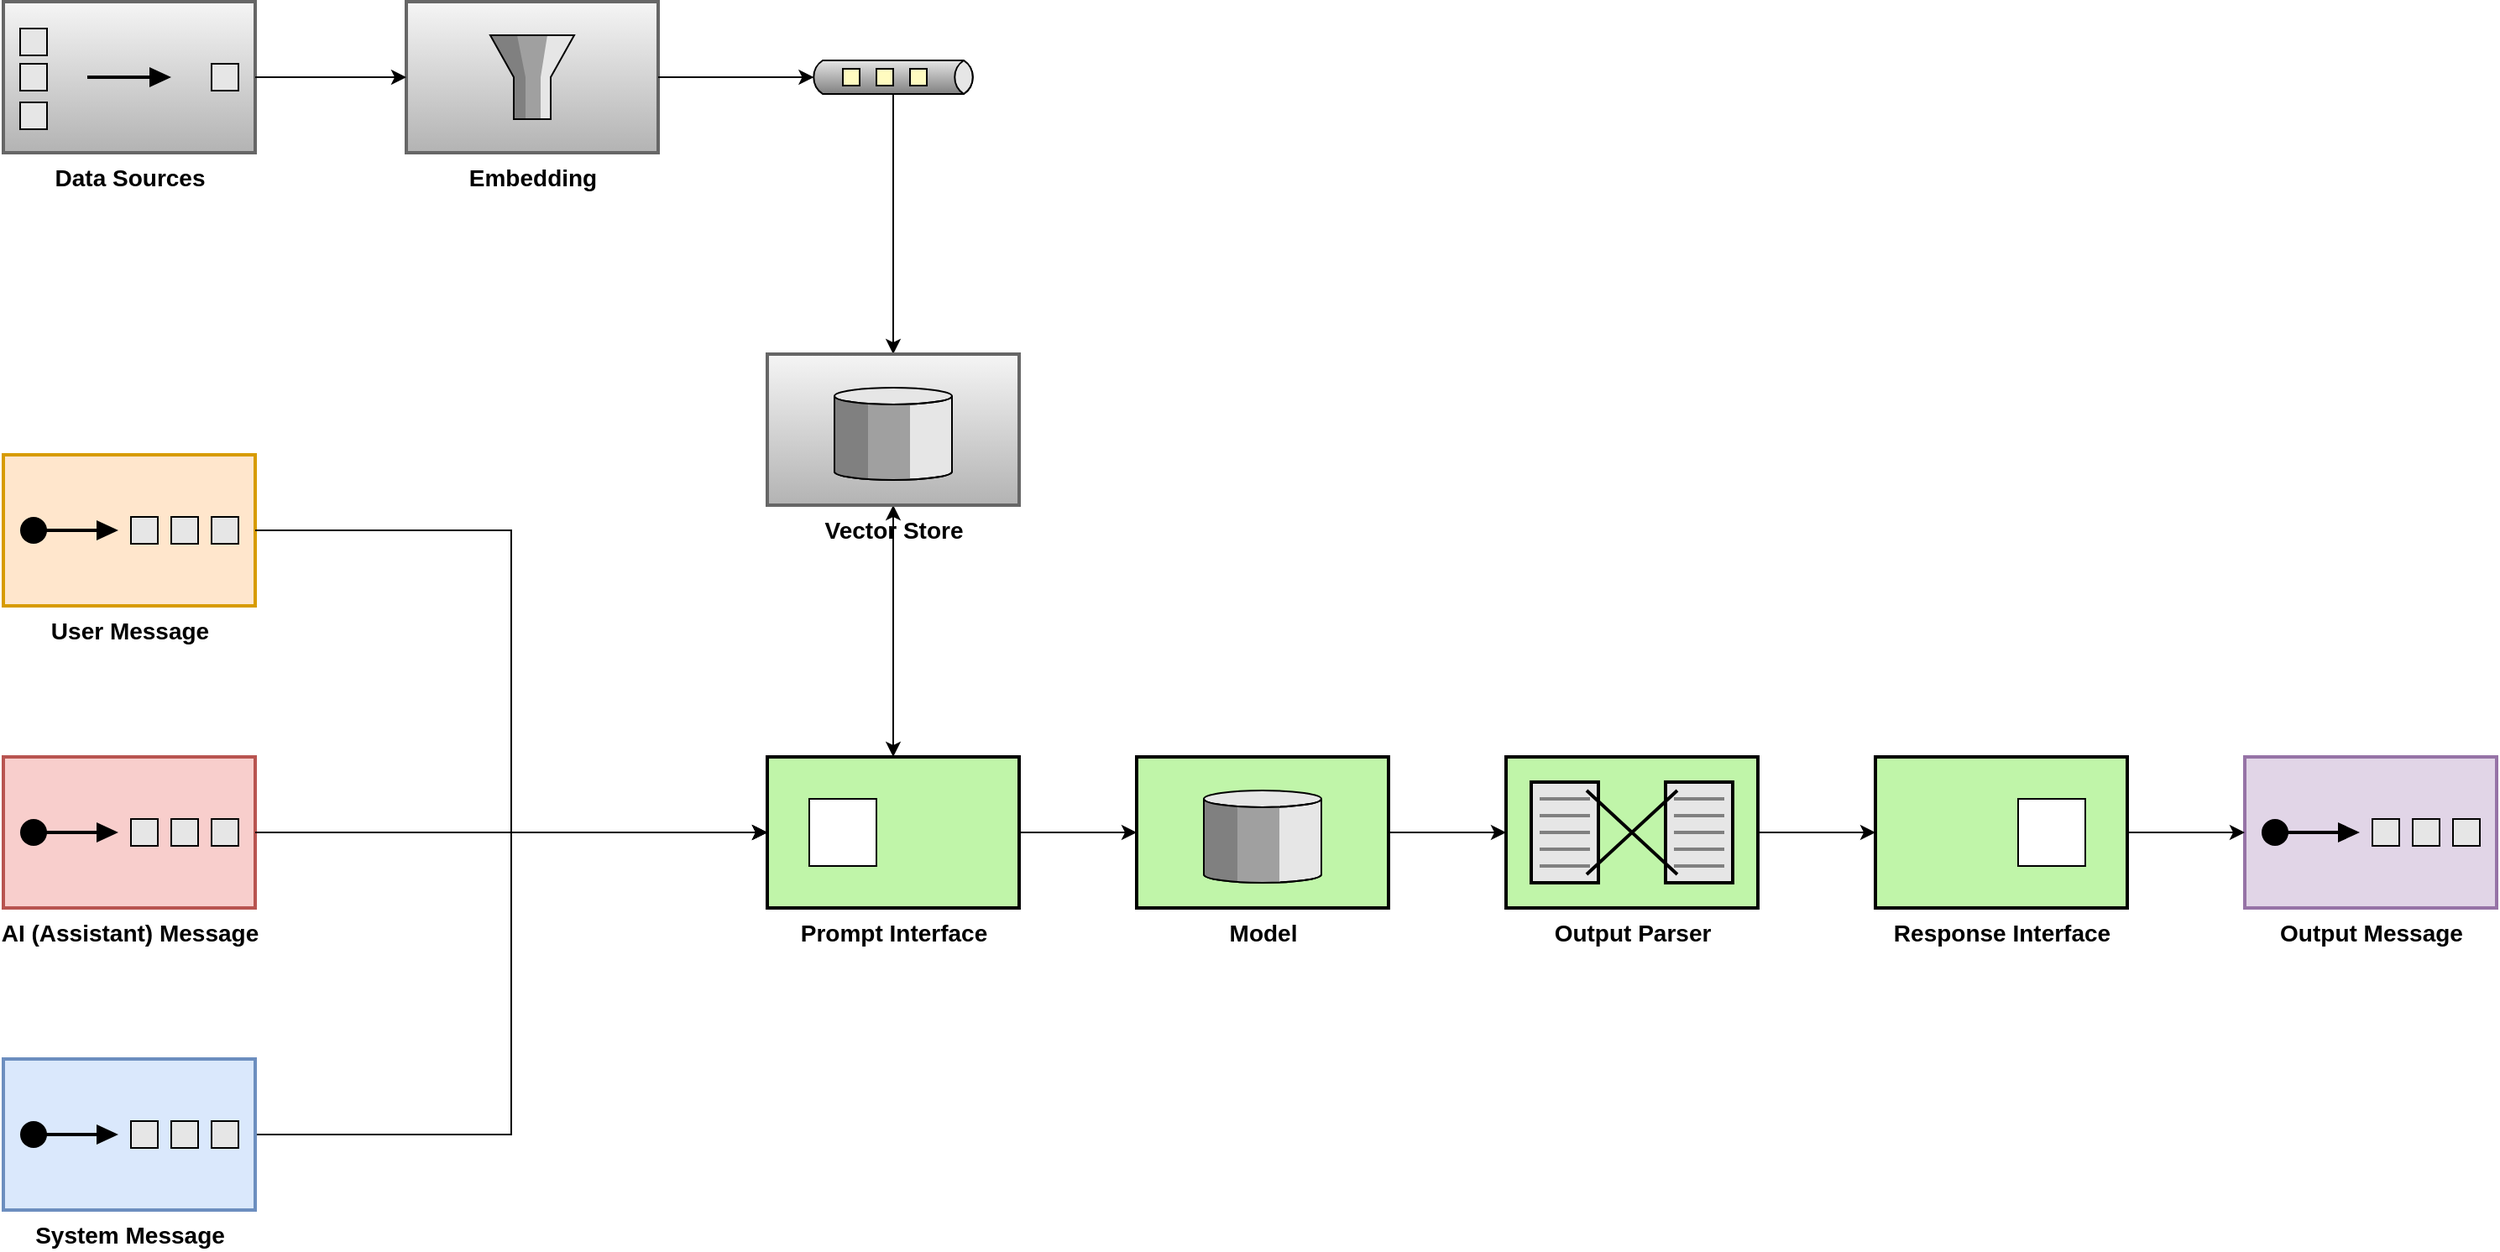 <mxfile version="26.0.4">
  <diagram name="Page-1" id="ErCnhIx6DcZLbncz3Et1">
    <mxGraphModel dx="1434" dy="1936" grid="1" gridSize="10" guides="1" tooltips="1" connect="1" arrows="1" fold="1" page="1" pageScale="1" pageWidth="850" pageHeight="1100" math="0" shadow="0">
      <root>
        <mxCell id="0" />
        <mxCell id="1" parent="0" />
        <mxCell id="nu29c9iX6Pa8DH85GAgv-37" style="edgeStyle=orthogonalEdgeStyle;rounded=0;orthogonalLoop=1;jettySize=auto;html=1;exitX=1;exitY=0.5;exitDx=0;exitDy=0;exitPerimeter=0;entryX=0;entryY=0.5;entryDx=0;entryDy=0;" parent="1" source="nu29c9iX6Pa8DH85GAgv-1" target="nu29c9iX6Pa8DH85GAgv-3" edge="1">
          <mxGeometry relative="1" as="geometry" />
        </mxCell>
        <mxCell id="nu29c9iX6Pa8DH85GAgv-1" value="&lt;font style=&quot;font-size: 14px;&quot;&gt;&lt;b style=&quot;&quot;&gt;System Message&lt;/b&gt;&lt;/font&gt;" style="html=1;strokeWidth=2;outlineConnect=0;dashed=0;align=center;fontSize=8;verticalLabelPosition=bottom;verticalAlign=top;shape=mxgraph.eip.test_message;fillColor=#dae8fc;strokeColor=#6c8ebf;" parent="1" vertex="1">
          <mxGeometry x="60" y="-340" width="150" height="90" as="geometry" />
        </mxCell>
        <mxCell id="nu29c9iX6Pa8DH85GAgv-2" value="&lt;font style=&quot;font-size: 14px;&quot;&gt;&lt;b style=&quot;&quot;&gt;User Message&lt;/b&gt;&lt;/font&gt;" style="html=1;strokeWidth=2;outlineConnect=0;dashed=0;align=center;fontSize=8;verticalLabelPosition=bottom;verticalAlign=top;shape=mxgraph.eip.test_message;fillColor=#ffe6cc;strokeColor=#d79b00;" parent="1" vertex="1">
          <mxGeometry x="60" y="-700" width="150" height="90" as="geometry" />
        </mxCell>
        <mxCell id="nu29c9iX6Pa8DH85GAgv-10" style="edgeStyle=orthogonalEdgeStyle;rounded=0;orthogonalLoop=1;jettySize=auto;html=1;exitX=1;exitY=0.5;exitDx=0;exitDy=0;" parent="1" source="nu29c9iX6Pa8DH85GAgv-3" target="nu29c9iX6Pa8DH85GAgv-9" edge="1">
          <mxGeometry relative="1" as="geometry" />
        </mxCell>
        <mxCell id="nu29c9iX6Pa8DH85GAgv-3" value="&lt;font style=&quot;font-size: 14px;&quot;&gt;&lt;b style=&quot;&quot;&gt;Prompt Interface&lt;/b&gt;&lt;/font&gt;" style="strokeWidth=2;dashed=0;align=center;fontSize=8;shape=rect;verticalLabelPosition=bottom;verticalAlign=top;fillColor=#c0f5a9;html=1;" parent="1" vertex="1">
          <mxGeometry x="515" y="-520" width="150" height="90" as="geometry" />
        </mxCell>
        <mxCell id="nu29c9iX6Pa8DH85GAgv-4" value="" style="html=1;strokeWidth=1;dashed=0;align=center;fontSize=8;shape=rect" parent="nu29c9iX6Pa8DH85GAgv-3" vertex="1">
          <mxGeometry x="25" y="25" width="40" height="40" as="geometry" />
        </mxCell>
        <mxCell id="nu29c9iX6Pa8DH85GAgv-9" value="&lt;b&gt;&lt;font style=&quot;font-size: 14px;&quot;&gt;Model&lt;/font&gt;&lt;/b&gt;" style="html=1;strokeWidth=2;outlineConnect=0;dashed=0;align=center;fontSize=8;verticalLabelPosition=bottom;verticalAlign=top;shape=mxgraph.eip.message_store;fillColor=#c0f5a9" parent="1" vertex="1">
          <mxGeometry x="735" y="-520" width="150" height="90" as="geometry" />
        </mxCell>
        <mxCell id="nu29c9iX6Pa8DH85GAgv-15" style="edgeStyle=orthogonalEdgeStyle;rounded=0;orthogonalLoop=1;jettySize=auto;html=1;exitX=1;exitY=0.5;exitDx=0;exitDy=0;exitPerimeter=0;entryX=0;entryY=0.5;entryDx=0;entryDy=0;" parent="1" source="nu29c9iX6Pa8DH85GAgv-11" target="nu29c9iX6Pa8DH85GAgv-13" edge="1">
          <mxGeometry relative="1" as="geometry" />
        </mxCell>
        <mxCell id="nu29c9iX6Pa8DH85GAgv-11" value="&lt;font style=&quot;font-size: 14px;&quot;&gt;&lt;b&gt;Output Parser&lt;/b&gt;&lt;/font&gt;" style="html=1;strokeWidth=2;outlineConnect=0;dashed=0;align=center;fontSize=8;shape=mxgraph.eip.message_translator;fillColor=#c0f5a9;verticalLabelPosition=bottom;verticalAlign=top;" parent="1" vertex="1">
          <mxGeometry x="955" y="-520" width="150" height="90" as="geometry" />
        </mxCell>
        <mxCell id="nu29c9iX6Pa8DH85GAgv-12" style="edgeStyle=orthogonalEdgeStyle;rounded=0;orthogonalLoop=1;jettySize=auto;html=1;exitX=1;exitY=0.5;exitDx=0;exitDy=0;exitPerimeter=0;entryX=0;entryY=0.5;entryDx=0;entryDy=0;entryPerimeter=0;" parent="1" source="nu29c9iX6Pa8DH85GAgv-9" target="nu29c9iX6Pa8DH85GAgv-11" edge="1">
          <mxGeometry relative="1" as="geometry" />
        </mxCell>
        <mxCell id="nu29c9iX6Pa8DH85GAgv-13" value="&lt;b&gt;&lt;font style=&quot;font-size: 14px;&quot;&gt;Response Interface&lt;/font&gt;&lt;/b&gt;" style="strokeWidth=2;dashed=0;align=center;fontSize=8;shape=rect;verticalLabelPosition=bottom;verticalAlign=top;fillColor=#c0f5a9;html=1;" parent="1" vertex="1">
          <mxGeometry x="1175" y="-520" width="150" height="90" as="geometry" />
        </mxCell>
        <mxCell id="nu29c9iX6Pa8DH85GAgv-14" value="" style="html=1;strokeWidth=1;dashed=0;align=center;fontSize=8;shape=rect;" parent="nu29c9iX6Pa8DH85GAgv-13" vertex="1">
          <mxGeometry x="85" y="25" width="40" height="40" as="geometry" />
        </mxCell>
        <mxCell id="nu29c9iX6Pa8DH85GAgv-16" value="&lt;b&gt;&lt;font style=&quot;font-size: 14px;&quot;&gt;Output Message&lt;/font&gt;&lt;/b&gt;" style="html=1;strokeWidth=2;outlineConnect=0;dashed=0;align=center;fontSize=8;verticalLabelPosition=bottom;verticalAlign=top;shape=mxgraph.eip.test_message;fillColor=#e1d5e7;strokeColor=#9673a6;" parent="1" vertex="1">
          <mxGeometry x="1395" y="-520" width="150" height="90" as="geometry" />
        </mxCell>
        <mxCell id="nu29c9iX6Pa8DH85GAgv-17" style="edgeStyle=orthogonalEdgeStyle;rounded=0;orthogonalLoop=1;jettySize=auto;html=1;exitX=1;exitY=0.5;exitDx=0;exitDy=0;entryX=0;entryY=0.5;entryDx=0;entryDy=0;entryPerimeter=0;" parent="1" source="nu29c9iX6Pa8DH85GAgv-13" target="nu29c9iX6Pa8DH85GAgv-16" edge="1">
          <mxGeometry relative="1" as="geometry" />
        </mxCell>
        <mxCell id="nu29c9iX6Pa8DH85GAgv-18" value="&lt;font style=&quot;font-size: 14px;&quot;&gt;&lt;b style=&quot;&quot;&gt;AI (Assistant) Message&lt;/b&gt;&lt;/font&gt;" style="html=1;strokeWidth=2;outlineConnect=0;dashed=0;align=center;fontSize=8;verticalLabelPosition=bottom;verticalAlign=top;shape=mxgraph.eip.test_message;fillColor=#f8cecc;strokeColor=#b85450;" parent="1" vertex="1">
          <mxGeometry x="60" y="-520" width="150" height="90" as="geometry" />
        </mxCell>
        <mxCell id="nu29c9iX6Pa8DH85GAgv-25" value="&lt;b&gt;&lt;font style=&quot;font-size: 14px;&quot;&gt;Data Sources&lt;/font&gt;&lt;/b&gt;" style="html=1;strokeWidth=2;outlineConnect=0;dashed=0;align=center;fontSize=8;fillColor=#f5f5f5;verticalLabelPosition=bottom;verticalAlign=top;shape=mxgraph.eip.aggregator;strokeColor=#666666;gradientColor=#b3b3b3;" parent="1" vertex="1">
          <mxGeometry x="60" y="-970" width="150" height="90" as="geometry" />
        </mxCell>
        <mxCell id="nu29c9iX6Pa8DH85GAgv-26" value="&lt;b&gt;&lt;font style=&quot;font-size: 14px;&quot;&gt;Embedding&lt;/font&gt;&lt;/b&gt;" style="html=1;strokeWidth=2;outlineConnect=0;dashed=0;align=center;fontSize=8;fillColor=#f5f5f5;verticalLabelPosition=bottom;verticalAlign=top;shape=mxgraph.eip.message_filter;gradientColor=#b3b3b3;strokeColor=#666666;" parent="1" vertex="1">
          <mxGeometry x="300" y="-970" width="150" height="90" as="geometry" />
        </mxCell>
        <mxCell id="nu29c9iX6Pa8DH85GAgv-27" style="edgeStyle=orthogonalEdgeStyle;rounded=0;orthogonalLoop=1;jettySize=auto;html=1;exitX=1;exitY=0.5;exitDx=0;exitDy=0;exitPerimeter=0;entryX=0;entryY=0.5;entryDx=0;entryDy=0;entryPerimeter=0;" parent="1" source="nu29c9iX6Pa8DH85GAgv-25" target="nu29c9iX6Pa8DH85GAgv-26" edge="1">
          <mxGeometry relative="1" as="geometry" />
        </mxCell>
        <mxCell id="nu29c9iX6Pa8DH85GAgv-33" style="edgeStyle=orthogonalEdgeStyle;rounded=0;orthogonalLoop=1;jettySize=auto;html=1;exitX=0;exitY=1;exitDx=50;exitDy=0;exitPerimeter=0;" parent="1" source="nu29c9iX6Pa8DH85GAgv-28" target="nu29c9iX6Pa8DH85GAgv-30" edge="1">
          <mxGeometry relative="1" as="geometry" />
        </mxCell>
        <mxCell id="nu29c9iX6Pa8DH85GAgv-28" value="" style="strokeWidth=1;outlineConnect=0;dashed=0;align=center;html=1;fontSize=8;shape=mxgraph.eip.dataChannel;verticalLabelPosition=bottom;labelBackgroundColor=#ffffff;verticalAlign=top;" parent="1" vertex="1">
          <mxGeometry x="540" y="-935" width="100" height="20" as="geometry" />
        </mxCell>
        <mxCell id="nu29c9iX6Pa8DH85GAgv-29" style="edgeStyle=orthogonalEdgeStyle;rounded=0;orthogonalLoop=1;jettySize=auto;html=1;exitX=1;exitY=0.5;exitDx=0;exitDy=0;exitPerimeter=0;entryX=0;entryY=0.5;entryDx=2.7;entryDy=0;entryPerimeter=0;" parent="1" source="nu29c9iX6Pa8DH85GAgv-26" target="nu29c9iX6Pa8DH85GAgv-28" edge="1">
          <mxGeometry relative="1" as="geometry" />
        </mxCell>
        <mxCell id="nu29c9iX6Pa8DH85GAgv-35" style="edgeStyle=orthogonalEdgeStyle;rounded=0;orthogonalLoop=1;jettySize=auto;html=1;exitX=0.5;exitY=1;exitDx=0;exitDy=0;exitPerimeter=0;entryX=0.5;entryY=0;entryDx=0;entryDy=0;startArrow=classic;startFill=1;" parent="1" source="nu29c9iX6Pa8DH85GAgv-30" target="nu29c9iX6Pa8DH85GAgv-3" edge="1">
          <mxGeometry relative="1" as="geometry" />
        </mxCell>
        <mxCell id="nu29c9iX6Pa8DH85GAgv-30" value="&lt;b&gt;&lt;font style=&quot;font-size: 14px;&quot;&gt;Vector Store&lt;/font&gt;&lt;/b&gt;" style="html=1;strokeWidth=2;outlineConnect=0;dashed=0;align=center;fontSize=8;verticalLabelPosition=bottom;verticalAlign=top;shape=mxgraph.eip.message_store;fillColor=#f5f5f5;strokeColor=#666666;gradientColor=#b3b3b3;" parent="1" vertex="1">
          <mxGeometry x="515" y="-760" width="150" height="90" as="geometry" />
        </mxCell>
        <mxCell id="nu29c9iX6Pa8DH85GAgv-34" style="edgeStyle=orthogonalEdgeStyle;rounded=0;orthogonalLoop=1;jettySize=auto;html=1;exitX=1;exitY=0.5;exitDx=0;exitDy=0;exitPerimeter=0;entryX=0;entryY=0.5;entryDx=0;entryDy=0;" parent="1" source="nu29c9iX6Pa8DH85GAgv-2" target="nu29c9iX6Pa8DH85GAgv-3" edge="1">
          <mxGeometry relative="1" as="geometry" />
        </mxCell>
        <mxCell id="nu29c9iX6Pa8DH85GAgv-36" style="edgeStyle=orthogonalEdgeStyle;rounded=0;orthogonalLoop=1;jettySize=auto;html=1;exitX=1;exitY=0.5;exitDx=0;exitDy=0;exitPerimeter=0;entryX=0;entryY=0.5;entryDx=0;entryDy=0;" parent="1" source="nu29c9iX6Pa8DH85GAgv-18" target="nu29c9iX6Pa8DH85GAgv-3" edge="1">
          <mxGeometry relative="1" as="geometry" />
        </mxCell>
      </root>
    </mxGraphModel>
  </diagram>
</mxfile>
